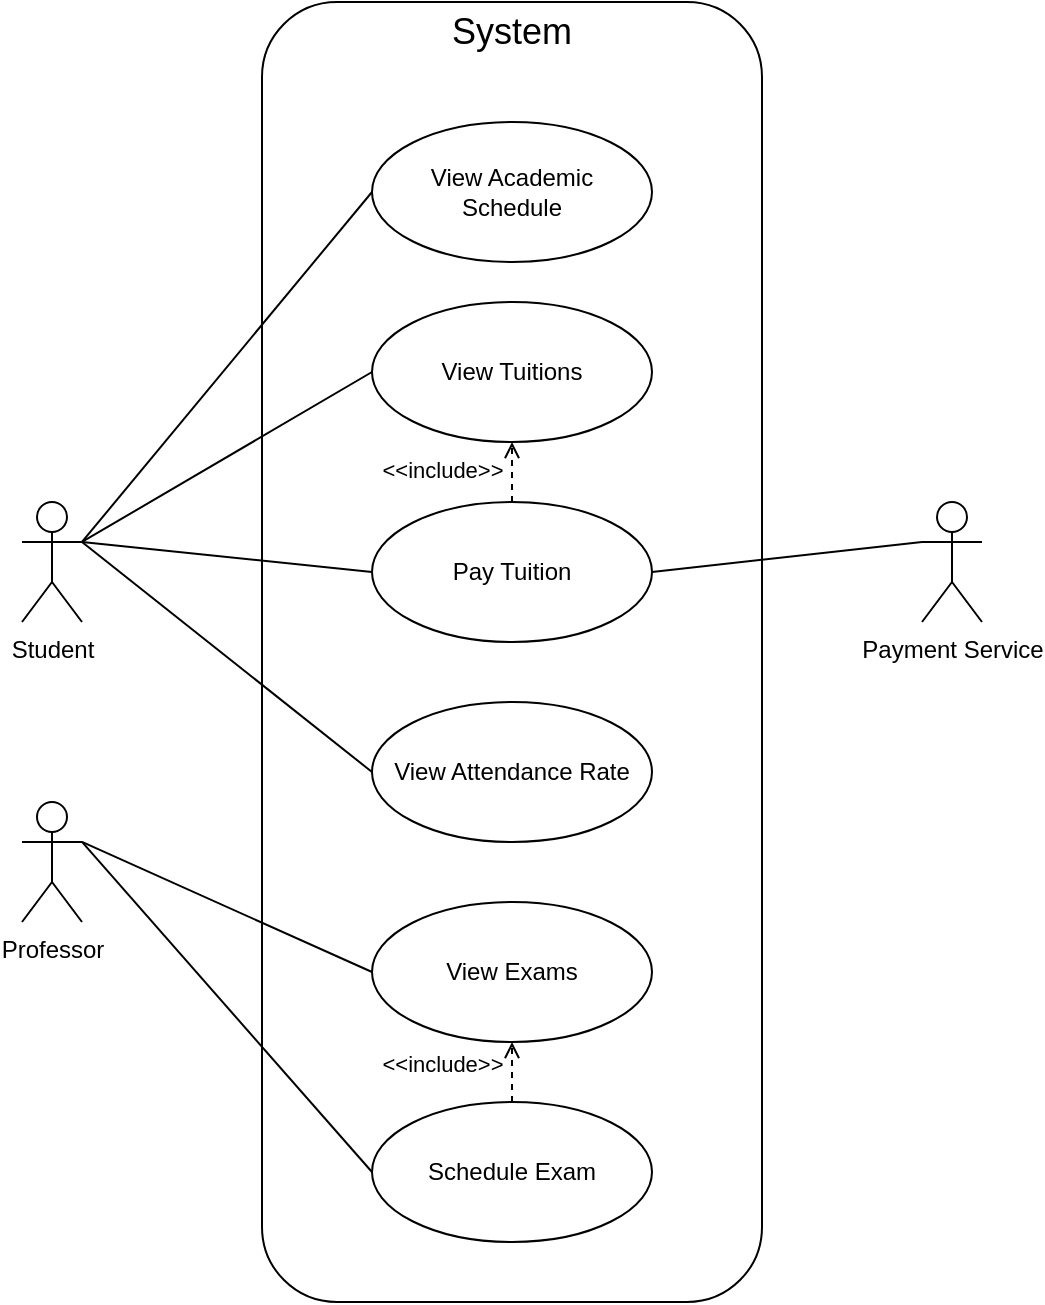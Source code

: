 <mxfile version="24.3.1" type="google">
  <diagram name="Page-1" id="lLHEjYpXgNaPMQc6vhhk">
    <mxGraphModel grid="1" page="1" gridSize="10" guides="1" tooltips="1" connect="1" arrows="1" fold="1" pageScale="1" pageWidth="850" pageHeight="1100" math="0" shadow="0">
      <root>
        <mxCell id="0" />
        <mxCell id="1" parent="0" />
        <mxCell id="TOnUGiu1A2S14O3fQKpg-1" value="Professor" style="shape=umlActor;verticalLabelPosition=bottom;verticalAlign=top;html=1;outlineConnect=0;" vertex="1" parent="1">
          <mxGeometry x="185" y="490" width="30" height="60" as="geometry" />
        </mxCell>
        <mxCell id="TOnUGiu1A2S14O3fQKpg-2" value="Student" style="shape=umlActor;verticalLabelPosition=bottom;verticalAlign=top;html=1;outlineConnect=0;" vertex="1" parent="1">
          <mxGeometry x="185" y="340" width="30" height="60" as="geometry" />
        </mxCell>
        <mxCell id="TOnUGiu1A2S14O3fQKpg-5" value="" style="rounded=1;whiteSpace=wrap;html=1;" vertex="1" parent="1">
          <mxGeometry x="305" y="90" width="250" height="650" as="geometry" />
        </mxCell>
        <mxCell id="TOnUGiu1A2S14O3fQKpg-6" value="&lt;font style=&quot;font-size: 18px;&quot;&gt;System&lt;/font&gt;" style="text;html=1;align=center;verticalAlign=middle;whiteSpace=wrap;rounded=0;" vertex="1" parent="1">
          <mxGeometry x="400" y="90" width="60" height="30" as="geometry" />
        </mxCell>
        <mxCell id="TOnUGiu1A2S14O3fQKpg-13" value="View Tuitions" style="ellipse;whiteSpace=wrap;html=1;" vertex="1" parent="1">
          <mxGeometry x="360" y="240" width="140" height="70" as="geometry" />
        </mxCell>
        <mxCell id="TOnUGiu1A2S14O3fQKpg-15" value="Pay Tuition" style="ellipse;whiteSpace=wrap;html=1;" vertex="1" parent="1">
          <mxGeometry x="360" y="340" width="140" height="70" as="geometry" />
        </mxCell>
        <mxCell id="TOnUGiu1A2S14O3fQKpg-16" value="&amp;lt;&amp;lt;include&amp;gt;&amp;gt;" style="html=1;verticalAlign=bottom;labelBackgroundColor=none;endArrow=open;endFill=0;dashed=1;rounded=0;entryX=0.5;entryY=1;entryDx=0;entryDy=0;exitX=0.5;exitY=0;exitDx=0;exitDy=0;" edge="1" parent="1" source="TOnUGiu1A2S14O3fQKpg-15" target="TOnUGiu1A2S14O3fQKpg-13">
          <mxGeometry x="-0.5" y="35" width="160" relative="1" as="geometry">
            <mxPoint x="315" y="440" as="sourcePoint" />
            <mxPoint x="475" y="440" as="targetPoint" />
            <mxPoint as="offset" />
          </mxGeometry>
        </mxCell>
        <mxCell id="TOnUGiu1A2S14O3fQKpg-20" value="" style="endArrow=none;html=1;rounded=0;entryX=0;entryY=0.5;entryDx=0;entryDy=0;exitX=1;exitY=0.333;exitDx=0;exitDy=0;exitPerimeter=0;" edge="1" parent="1" source="TOnUGiu1A2S14O3fQKpg-2" target="TOnUGiu1A2S14O3fQKpg-13">
          <mxGeometry width="50" height="50" relative="1" as="geometry">
            <mxPoint x="265" y="340" as="sourcePoint" />
            <mxPoint x="375" y="320" as="targetPoint" />
          </mxGeometry>
        </mxCell>
        <mxCell id="TOnUGiu1A2S14O3fQKpg-21" value="" style="endArrow=none;html=1;rounded=0;entryX=0;entryY=0.5;entryDx=0;entryDy=0;" edge="1" parent="1" target="TOnUGiu1A2S14O3fQKpg-15">
          <mxGeometry width="50" height="50" relative="1" as="geometry">
            <mxPoint x="215" y="360" as="sourcePoint" />
            <mxPoint x="375" y="320" as="targetPoint" />
          </mxGeometry>
        </mxCell>
        <mxCell id="TOnUGiu1A2S14O3fQKpg-23" value="View Attendance Rate" style="ellipse;whiteSpace=wrap;html=1;" vertex="1" parent="1">
          <mxGeometry x="360" y="440" width="140" height="70" as="geometry" />
        </mxCell>
        <mxCell id="TOnUGiu1A2S14O3fQKpg-25" value="" style="endArrow=none;html=1;rounded=0;exitX=1;exitY=0.333;exitDx=0;exitDy=0;exitPerimeter=0;entryX=0;entryY=0.5;entryDx=0;entryDy=0;" edge="1" parent="1" source="TOnUGiu1A2S14O3fQKpg-2" target="TOnUGiu1A2S14O3fQKpg-23">
          <mxGeometry width="50" height="50" relative="1" as="geometry">
            <mxPoint x="218" y="400" as="sourcePoint" />
            <mxPoint x="275" y="450" as="targetPoint" />
          </mxGeometry>
        </mxCell>
        <mxCell id="TOnUGiu1A2S14O3fQKpg-26" value="Payment Service" style="shape=umlActor;verticalLabelPosition=bottom;verticalAlign=top;html=1;" vertex="1" parent="1">
          <mxGeometry x="635" y="340" width="30" height="60" as="geometry" />
        </mxCell>
        <mxCell id="TOnUGiu1A2S14O3fQKpg-27" value="" style="endArrow=none;html=1;rounded=0;entryX=0;entryY=0.333;entryDx=0;entryDy=0;entryPerimeter=0;exitX=1;exitY=0.5;exitDx=0;exitDy=0;" edge="1" parent="1" source="TOnUGiu1A2S14O3fQKpg-15" target="TOnUGiu1A2S14O3fQKpg-26">
          <mxGeometry width="50" height="50" relative="1" as="geometry">
            <mxPoint x="595" y="250" as="sourcePoint" />
            <mxPoint x="740" y="265" as="targetPoint" />
          </mxGeometry>
        </mxCell>
        <mxCell id="TOnUGiu1A2S14O3fQKpg-28" value="View Exams" style="ellipse;whiteSpace=wrap;html=1;" vertex="1" parent="1">
          <mxGeometry x="360" y="540" width="140" height="70" as="geometry" />
        </mxCell>
        <mxCell id="TOnUGiu1A2S14O3fQKpg-29" value="Schedule Exam" style="ellipse;whiteSpace=wrap;html=1;" vertex="1" parent="1">
          <mxGeometry x="360" y="640" width="140" height="70" as="geometry" />
        </mxCell>
        <mxCell id="TOnUGiu1A2S14O3fQKpg-30" value="" style="endArrow=none;html=1;rounded=0;exitX=1;exitY=0.333;exitDx=0;exitDy=0;exitPerimeter=0;entryX=0;entryY=0.5;entryDx=0;entryDy=0;" edge="1" parent="1" source="TOnUGiu1A2S14O3fQKpg-1" target="TOnUGiu1A2S14O3fQKpg-28">
          <mxGeometry width="50" height="50" relative="1" as="geometry">
            <mxPoint x="225" y="510" as="sourcePoint" />
            <mxPoint x="370" y="625" as="targetPoint" />
          </mxGeometry>
        </mxCell>
        <mxCell id="TOnUGiu1A2S14O3fQKpg-31" value="" style="endArrow=none;html=1;rounded=0;exitX=1;exitY=0.333;exitDx=0;exitDy=0;exitPerimeter=0;entryX=0;entryY=0.5;entryDx=0;entryDy=0;" edge="1" parent="1" source="TOnUGiu1A2S14O3fQKpg-1" target="TOnUGiu1A2S14O3fQKpg-29">
          <mxGeometry width="50" height="50" relative="1" as="geometry">
            <mxPoint x="245" y="575" as="sourcePoint" />
            <mxPoint x="390" y="640" as="targetPoint" />
          </mxGeometry>
        </mxCell>
        <mxCell id="TOnUGiu1A2S14O3fQKpg-33" value="&amp;lt;&amp;lt;include&amp;gt;&amp;gt;" style="html=1;verticalAlign=bottom;labelBackgroundColor=none;endArrow=open;endFill=0;dashed=1;rounded=0;exitX=0.5;exitY=0;exitDx=0;exitDy=0;entryX=0.5;entryY=1;entryDx=0;entryDy=0;" edge="1" parent="1" source="TOnUGiu1A2S14O3fQKpg-29" target="TOnUGiu1A2S14O3fQKpg-28">
          <mxGeometry x="-0.333" y="35" width="160" relative="1" as="geometry">
            <mxPoint x="525" y="610" as="sourcePoint" />
            <mxPoint x="525" y="580" as="targetPoint" />
            <mxPoint as="offset" />
          </mxGeometry>
        </mxCell>
        <mxCell id="TOnUGiu1A2S14O3fQKpg-36" value="View Academic&lt;div&gt;Schedule&lt;/div&gt;" style="ellipse;whiteSpace=wrap;html=1;" vertex="1" parent="1">
          <mxGeometry x="360" y="150" width="140" height="70" as="geometry" />
        </mxCell>
        <mxCell id="TOnUGiu1A2S14O3fQKpg-37" value="" style="endArrow=none;html=1;rounded=0;entryX=0;entryY=0.5;entryDx=0;entryDy=0;exitX=1;exitY=0.333;exitDx=0;exitDy=0;exitPerimeter=0;" edge="1" parent="1" source="TOnUGiu1A2S14O3fQKpg-2" target="TOnUGiu1A2S14O3fQKpg-36">
          <mxGeometry width="50" height="50" relative="1" as="geometry">
            <mxPoint x="225" y="370" as="sourcePoint" />
            <mxPoint x="370" y="285" as="targetPoint" />
          </mxGeometry>
        </mxCell>
      </root>
    </mxGraphModel>
  </diagram>
</mxfile>
